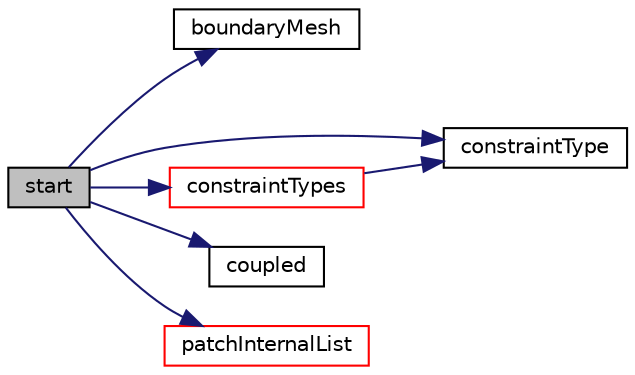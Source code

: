 digraph "start"
{
  bgcolor="transparent";
  edge [fontname="Helvetica",fontsize="10",labelfontname="Helvetica",labelfontsize="10"];
  node [fontname="Helvetica",fontsize="10",shape=record];
  rankdir="LR";
  Node1 [label="start",height=0.2,width=0.4,color="black", fillcolor="grey75", style="filled", fontcolor="black"];
  Node1 -> Node2 [color="midnightblue",fontsize="10",style="solid",fontname="Helvetica"];
  Node2 [label="boundaryMesh",height=0.2,width=0.4,color="black",URL="$a01973.html#a967e2a9a4a6da59154f932595447adc9",tooltip="Return boundaryMesh reference. "];
  Node1 -> Node3 [color="midnightblue",fontsize="10",style="solid",fontname="Helvetica"];
  Node3 [label="constraintType",height=0.2,width=0.4,color="black",URL="$a01973.html#a94d41891ba1cc56cdc7b1b2e76107c02",tooltip="Return true if the given type is a constraint type. "];
  Node1 -> Node4 [color="midnightblue",fontsize="10",style="solid",fontname="Helvetica"];
  Node4 [label="constraintTypes",height=0.2,width=0.4,color="red",URL="$a01973.html#a0332049c12f6133863c992e8274422a1",tooltip="Return a list of all the constraint patch types. "];
  Node4 -> Node3 [color="midnightblue",fontsize="10",style="solid",fontname="Helvetica"];
  Node1 -> Node5 [color="midnightblue",fontsize="10",style="solid",fontname="Helvetica"];
  Node5 [label="coupled",height=0.2,width=0.4,color="black",URL="$a01973.html#acffd678e538fc569f301aacdb4f019b7",tooltip="Return true if this patch is geometrically coupled (i.e. faces and. "];
  Node1 -> Node6 [color="midnightblue",fontsize="10",style="solid",fontname="Helvetica"];
  Node6 [label="patchInternalList",height=0.2,width=0.4,color="red",URL="$a01973.html#aedceb5efca2df3259f518eceb7175251",tooltip="Extract face cell data. "];
}
